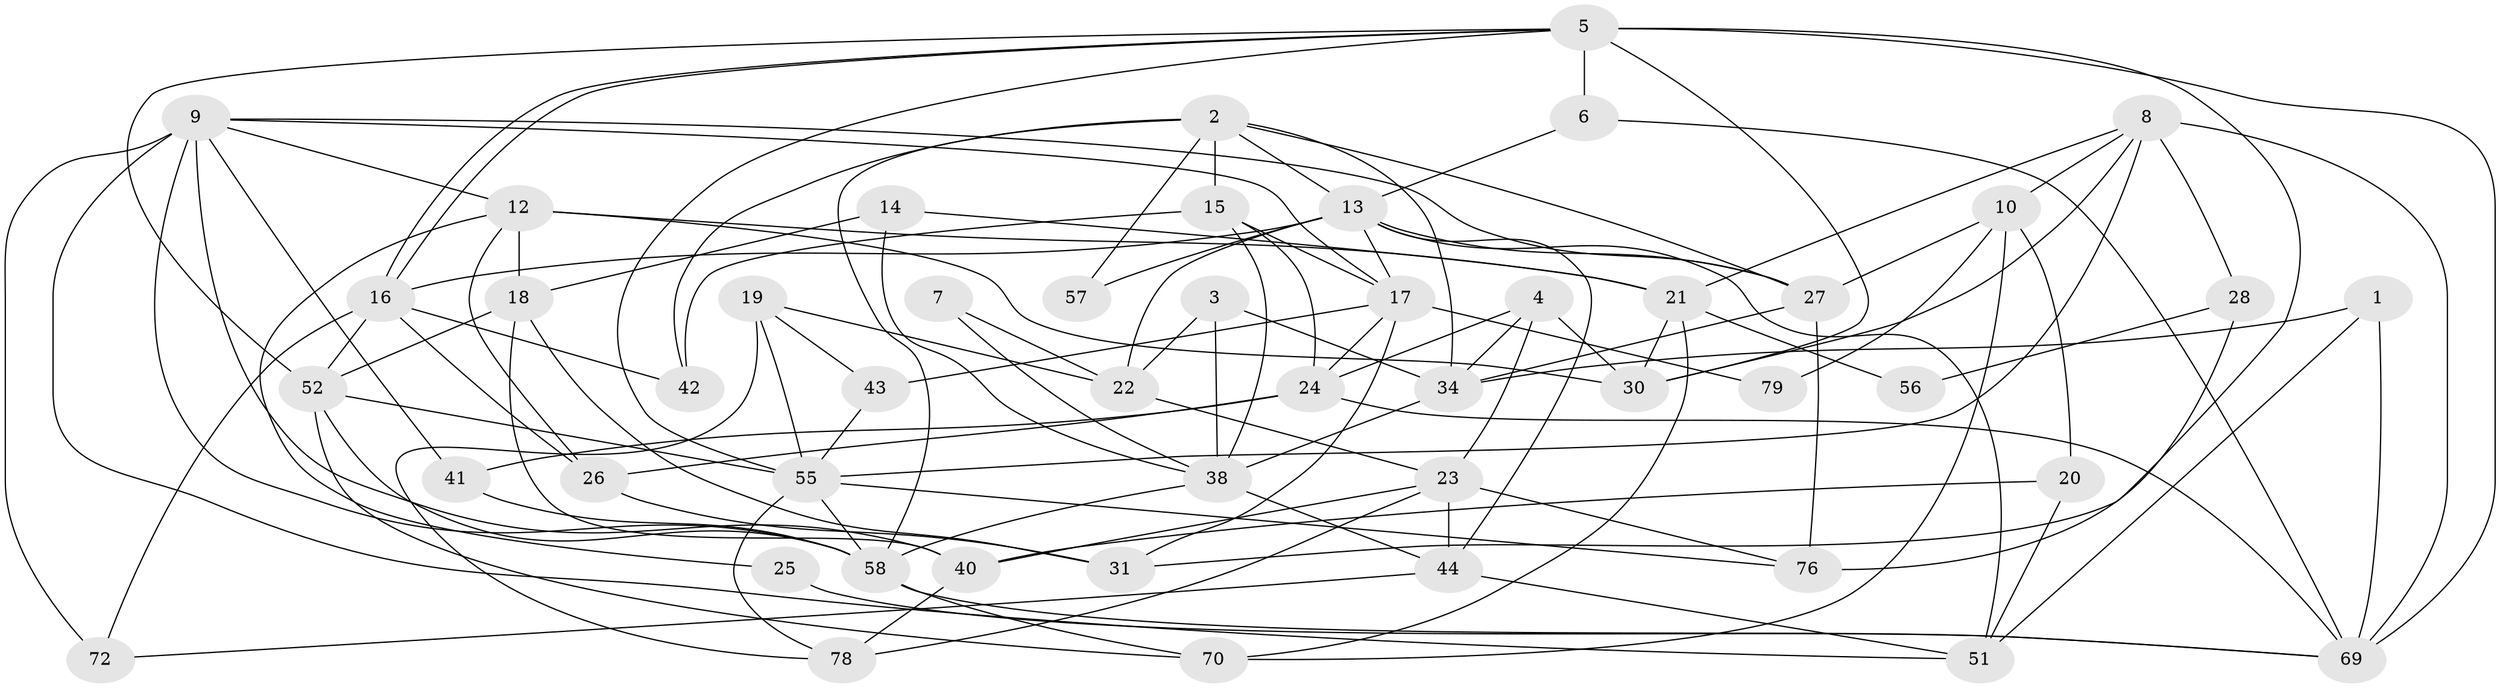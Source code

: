 // Generated by graph-tools (version 1.1) at 2025/23/03/03/25 07:23:57]
// undirected, 48 vertices, 116 edges
graph export_dot {
graph [start="1"]
  node [color=gray90,style=filled];
  1;
  2 [super="+49"];
  3 [super="+66"];
  4 [super="+59"];
  5 [super="+36"];
  6;
  7;
  8 [super="+39"];
  9 [super="+29"];
  10 [super="+11"];
  12 [super="+33"];
  13 [super="+47"];
  14 [super="+32"];
  15 [super="+63"];
  16 [super="+50"];
  17 [super="+45"];
  18 [super="+46"];
  19 [super="+37"];
  20 [super="+48"];
  21 [super="+35"];
  22;
  23 [super="+65"];
  24;
  25;
  26 [super="+67"];
  27 [super="+54"];
  28 [super="+53"];
  30 [super="+64"];
  31;
  34 [super="+74"];
  38 [super="+62"];
  40 [super="+75"];
  41 [super="+61"];
  42;
  43;
  44 [super="+68"];
  51;
  52 [super="+60"];
  55 [super="+71"];
  56;
  57;
  58 [super="+73"];
  69 [super="+77"];
  70;
  72;
  76;
  78;
  79;
  1 -- 51;
  1 -- 69;
  1 -- 34;
  2 -- 15 [weight=3];
  2 -- 42;
  2 -- 57;
  2 -- 34;
  2 -- 13;
  2 -- 58;
  2 -- 27;
  3 -- 34;
  3 -- 38;
  3 -- 22;
  4 -- 24;
  4 -- 34;
  4 -- 30;
  4 -- 23;
  5 -- 16;
  5 -- 16;
  5 -- 6;
  5 -- 30 [weight=2];
  5 -- 31;
  5 -- 69;
  5 -- 55;
  5 -- 52;
  6 -- 13;
  6 -- 69;
  7 -- 22;
  7 -- 38;
  8 -- 21;
  8 -- 69;
  8 -- 55;
  8 -- 28;
  8 -- 30;
  8 -- 10;
  9 -- 40 [weight=2];
  9 -- 17;
  9 -- 27;
  9 -- 51;
  9 -- 72;
  9 -- 12;
  9 -- 58;
  9 -- 41;
  10 -- 70;
  10 -- 79;
  10 -- 20 [weight=2];
  10 -- 27;
  12 -- 30;
  12 -- 25;
  12 -- 21 [weight=2];
  12 -- 26;
  12 -- 18;
  13 -- 22;
  13 -- 51;
  13 -- 57;
  13 -- 17;
  13 -- 44;
  13 -- 16;
  13 -- 27;
  14 -- 18 [weight=2];
  14 -- 38;
  14 -- 21;
  15 -- 38;
  15 -- 24;
  15 -- 17;
  15 -- 42;
  16 -- 52;
  16 -- 42;
  16 -- 26;
  16 -- 72;
  17 -- 24;
  17 -- 43;
  17 -- 79;
  17 -- 31;
  18 -- 52 [weight=2];
  18 -- 40;
  18 -- 31;
  19 -- 78;
  19 -- 43;
  19 -- 22;
  19 -- 55 [weight=2];
  20 -- 40;
  20 -- 51;
  21 -- 30;
  21 -- 70;
  21 -- 56;
  22 -- 23;
  23 -- 44;
  23 -- 78;
  23 -- 76;
  23 -- 40;
  24 -- 26;
  24 -- 41;
  24 -- 69;
  25 -- 69;
  26 -- 31;
  27 -- 34;
  27 -- 76;
  28 -- 56;
  28 -- 76;
  34 -- 38 [weight=2];
  38 -- 44;
  38 -- 58;
  40 -- 78;
  41 -- 58;
  43 -- 55;
  44 -- 51;
  44 -- 72;
  52 -- 70;
  52 -- 58;
  52 -- 55;
  55 -- 76;
  55 -- 58;
  55 -- 78;
  58 -- 70;
  58 -- 69;
}
